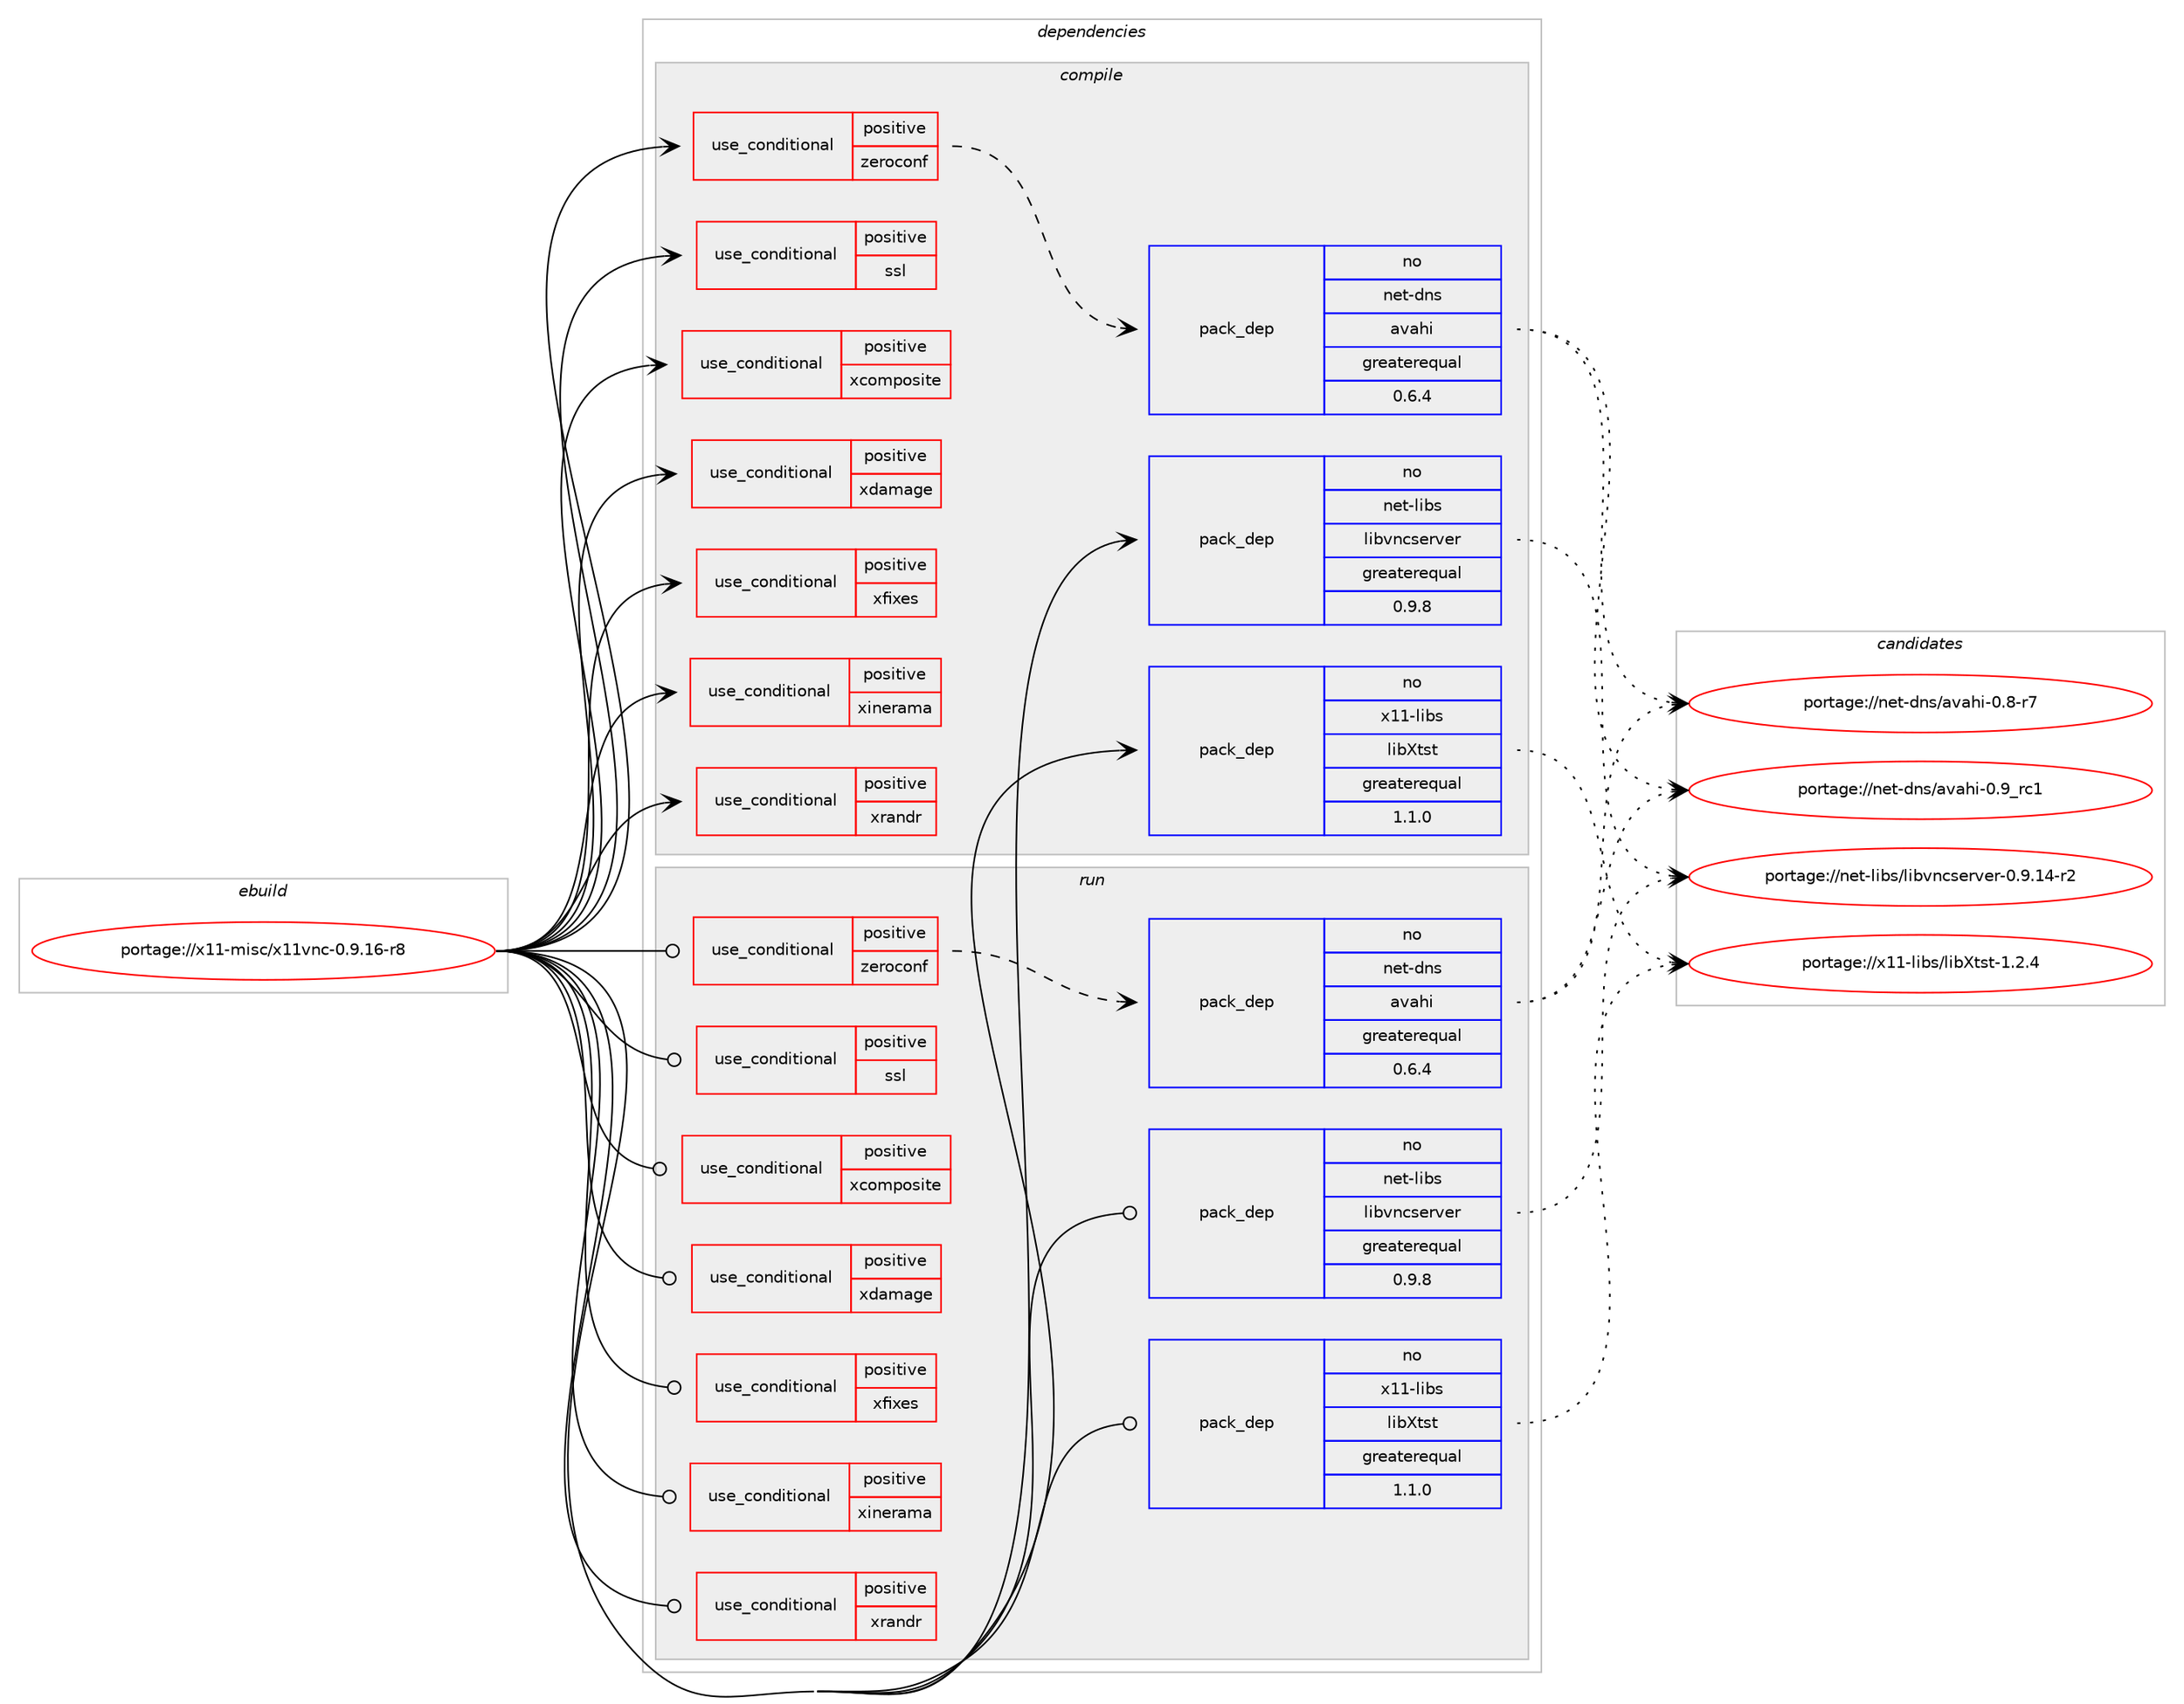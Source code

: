 digraph prolog {

# *************
# Graph options
# *************

newrank=true;
concentrate=true;
compound=true;
graph [rankdir=LR,fontname=Helvetica,fontsize=10,ranksep=1.5];#, ranksep=2.5, nodesep=0.2];
edge  [arrowhead=vee];
node  [fontname=Helvetica,fontsize=10];

# **********
# The ebuild
# **********

subgraph cluster_leftcol {
color=gray;
rank=same;
label=<<i>ebuild</i>>;
id [label="portage://x11-misc/x11vnc-0.9.16-r8", color=red, width=4, href="../x11-misc/x11vnc-0.9.16-r8.svg"];
}

# ****************
# The dependencies
# ****************

subgraph cluster_midcol {
color=gray;
label=<<i>dependencies</i>>;
subgraph cluster_compile {
fillcolor="#eeeeee";
style=filled;
label=<<i>compile</i>>;
subgraph cond119713 {
dependency230298 [label=<<TABLE BORDER="0" CELLBORDER="1" CELLSPACING="0" CELLPADDING="4"><TR><TD ROWSPAN="3" CELLPADDING="10">use_conditional</TD></TR><TR><TD>positive</TD></TR><TR><TD>ssl</TD></TR></TABLE>>, shape=none, color=red];
# *** BEGIN UNKNOWN DEPENDENCY TYPE (TODO) ***
# dependency230298 -> package_dependency(portage://x11-misc/x11vnc-0.9.16-r8,install,no,dev-libs,openssl,none,[,,],[slot(0),equal],[])
# *** END UNKNOWN DEPENDENCY TYPE (TODO) ***

}
id:e -> dependency230298:w [weight=20,style="solid",arrowhead="vee"];
subgraph cond119714 {
dependency230299 [label=<<TABLE BORDER="0" CELLBORDER="1" CELLSPACING="0" CELLPADDING="4"><TR><TD ROWSPAN="3" CELLPADDING="10">use_conditional</TD></TR><TR><TD>positive</TD></TR><TR><TD>xcomposite</TD></TR></TABLE>>, shape=none, color=red];
# *** BEGIN UNKNOWN DEPENDENCY TYPE (TODO) ***
# dependency230299 -> package_dependency(portage://x11-misc/x11vnc-0.9.16-r8,install,no,x11-libs,libXcomposite,none,[,,],[],[])
# *** END UNKNOWN DEPENDENCY TYPE (TODO) ***

}
id:e -> dependency230299:w [weight=20,style="solid",arrowhead="vee"];
subgraph cond119715 {
dependency230300 [label=<<TABLE BORDER="0" CELLBORDER="1" CELLSPACING="0" CELLPADDING="4"><TR><TD ROWSPAN="3" CELLPADDING="10">use_conditional</TD></TR><TR><TD>positive</TD></TR><TR><TD>xdamage</TD></TR></TABLE>>, shape=none, color=red];
# *** BEGIN UNKNOWN DEPENDENCY TYPE (TODO) ***
# dependency230300 -> package_dependency(portage://x11-misc/x11vnc-0.9.16-r8,install,no,x11-libs,libXdamage,none,[,,],[],[])
# *** END UNKNOWN DEPENDENCY TYPE (TODO) ***

}
id:e -> dependency230300:w [weight=20,style="solid",arrowhead="vee"];
subgraph cond119716 {
dependency230301 [label=<<TABLE BORDER="0" CELLBORDER="1" CELLSPACING="0" CELLPADDING="4"><TR><TD ROWSPAN="3" CELLPADDING="10">use_conditional</TD></TR><TR><TD>positive</TD></TR><TR><TD>xfixes</TD></TR></TABLE>>, shape=none, color=red];
# *** BEGIN UNKNOWN DEPENDENCY TYPE (TODO) ***
# dependency230301 -> package_dependency(portage://x11-misc/x11vnc-0.9.16-r8,install,no,x11-libs,libXfixes,none,[,,],[],[])
# *** END UNKNOWN DEPENDENCY TYPE (TODO) ***

}
id:e -> dependency230301:w [weight=20,style="solid",arrowhead="vee"];
subgraph cond119717 {
dependency230302 [label=<<TABLE BORDER="0" CELLBORDER="1" CELLSPACING="0" CELLPADDING="4"><TR><TD ROWSPAN="3" CELLPADDING="10">use_conditional</TD></TR><TR><TD>positive</TD></TR><TR><TD>xinerama</TD></TR></TABLE>>, shape=none, color=red];
# *** BEGIN UNKNOWN DEPENDENCY TYPE (TODO) ***
# dependency230302 -> package_dependency(portage://x11-misc/x11vnc-0.9.16-r8,install,no,x11-libs,libXinerama,none,[,,],[],[])
# *** END UNKNOWN DEPENDENCY TYPE (TODO) ***

}
id:e -> dependency230302:w [weight=20,style="solid",arrowhead="vee"];
subgraph cond119718 {
dependency230303 [label=<<TABLE BORDER="0" CELLBORDER="1" CELLSPACING="0" CELLPADDING="4"><TR><TD ROWSPAN="3" CELLPADDING="10">use_conditional</TD></TR><TR><TD>positive</TD></TR><TR><TD>xrandr</TD></TR></TABLE>>, shape=none, color=red];
# *** BEGIN UNKNOWN DEPENDENCY TYPE (TODO) ***
# dependency230303 -> package_dependency(portage://x11-misc/x11vnc-0.9.16-r8,install,no,x11-libs,libXrandr,none,[,,],[],[])
# *** END UNKNOWN DEPENDENCY TYPE (TODO) ***

}
id:e -> dependency230303:w [weight=20,style="solid",arrowhead="vee"];
subgraph cond119719 {
dependency230304 [label=<<TABLE BORDER="0" CELLBORDER="1" CELLSPACING="0" CELLPADDING="4"><TR><TD ROWSPAN="3" CELLPADDING="10">use_conditional</TD></TR><TR><TD>positive</TD></TR><TR><TD>zeroconf</TD></TR></TABLE>>, shape=none, color=red];
subgraph pack107268 {
dependency230305 [label=<<TABLE BORDER="0" CELLBORDER="1" CELLSPACING="0" CELLPADDING="4" WIDTH="220"><TR><TD ROWSPAN="6" CELLPADDING="30">pack_dep</TD></TR><TR><TD WIDTH="110">no</TD></TR><TR><TD>net-dns</TD></TR><TR><TD>avahi</TD></TR><TR><TD>greaterequal</TD></TR><TR><TD>0.6.4</TD></TR></TABLE>>, shape=none, color=blue];
}
dependency230304:e -> dependency230305:w [weight=20,style="dashed",arrowhead="vee"];
}
id:e -> dependency230304:w [weight=20,style="solid",arrowhead="vee"];
subgraph pack107269 {
dependency230306 [label=<<TABLE BORDER="0" CELLBORDER="1" CELLSPACING="0" CELLPADDING="4" WIDTH="220"><TR><TD ROWSPAN="6" CELLPADDING="30">pack_dep</TD></TR><TR><TD WIDTH="110">no</TD></TR><TR><TD>net-libs</TD></TR><TR><TD>libvncserver</TD></TR><TR><TD>greaterequal</TD></TR><TR><TD>0.9.8</TD></TR></TABLE>>, shape=none, color=blue];
}
id:e -> dependency230306:w [weight=20,style="solid",arrowhead="vee"];
# *** BEGIN UNKNOWN DEPENDENCY TYPE (TODO) ***
# id -> package_dependency(portage://x11-misc/x11vnc-0.9.16-r8,install,no,virtual,libcrypt,none,[,,],any_same_slot,[])
# *** END UNKNOWN DEPENDENCY TYPE (TODO) ***

# *** BEGIN UNKNOWN DEPENDENCY TYPE (TODO) ***
# id -> package_dependency(portage://x11-misc/x11vnc-0.9.16-r8,install,no,x11-base,xorg-proto,none,[,,],[],[])
# *** END UNKNOWN DEPENDENCY TYPE (TODO) ***

# *** BEGIN UNKNOWN DEPENDENCY TYPE (TODO) ***
# id -> package_dependency(portage://x11-misc/x11vnc-0.9.16-r8,install,no,x11-libs,libX11,none,[,,],[],[])
# *** END UNKNOWN DEPENDENCY TYPE (TODO) ***

# *** BEGIN UNKNOWN DEPENDENCY TYPE (TODO) ***
# id -> package_dependency(portage://x11-misc/x11vnc-0.9.16-r8,install,no,x11-libs,libXcursor,none,[,,],[],[])
# *** END UNKNOWN DEPENDENCY TYPE (TODO) ***

# *** BEGIN UNKNOWN DEPENDENCY TYPE (TODO) ***
# id -> package_dependency(portage://x11-misc/x11vnc-0.9.16-r8,install,no,x11-libs,libXext,none,[,,],[],[])
# *** END UNKNOWN DEPENDENCY TYPE (TODO) ***

# *** BEGIN UNKNOWN DEPENDENCY TYPE (TODO) ***
# id -> package_dependency(portage://x11-misc/x11vnc-0.9.16-r8,install,no,x11-libs,libXt,none,[,,],[],[])
# *** END UNKNOWN DEPENDENCY TYPE (TODO) ***

subgraph pack107270 {
dependency230307 [label=<<TABLE BORDER="0" CELLBORDER="1" CELLSPACING="0" CELLPADDING="4" WIDTH="220"><TR><TD ROWSPAN="6" CELLPADDING="30">pack_dep</TD></TR><TR><TD WIDTH="110">no</TD></TR><TR><TD>x11-libs</TD></TR><TR><TD>libXtst</TD></TR><TR><TD>greaterequal</TD></TR><TR><TD>1.1.0</TD></TR></TABLE>>, shape=none, color=blue];
}
id:e -> dependency230307:w [weight=20,style="solid",arrowhead="vee"];
}
subgraph cluster_compileandrun {
fillcolor="#eeeeee";
style=filled;
label=<<i>compile and run</i>>;
}
subgraph cluster_run {
fillcolor="#eeeeee";
style=filled;
label=<<i>run</i>>;
subgraph cond119720 {
dependency230308 [label=<<TABLE BORDER="0" CELLBORDER="1" CELLSPACING="0" CELLPADDING="4"><TR><TD ROWSPAN="3" CELLPADDING="10">use_conditional</TD></TR><TR><TD>positive</TD></TR><TR><TD>ssl</TD></TR></TABLE>>, shape=none, color=red];
# *** BEGIN UNKNOWN DEPENDENCY TYPE (TODO) ***
# dependency230308 -> package_dependency(portage://x11-misc/x11vnc-0.9.16-r8,run,no,dev-libs,openssl,none,[,,],[slot(0),equal],[])
# *** END UNKNOWN DEPENDENCY TYPE (TODO) ***

}
id:e -> dependency230308:w [weight=20,style="solid",arrowhead="odot"];
subgraph cond119721 {
dependency230309 [label=<<TABLE BORDER="0" CELLBORDER="1" CELLSPACING="0" CELLPADDING="4"><TR><TD ROWSPAN="3" CELLPADDING="10">use_conditional</TD></TR><TR><TD>positive</TD></TR><TR><TD>xcomposite</TD></TR></TABLE>>, shape=none, color=red];
# *** BEGIN UNKNOWN DEPENDENCY TYPE (TODO) ***
# dependency230309 -> package_dependency(portage://x11-misc/x11vnc-0.9.16-r8,run,no,x11-libs,libXcomposite,none,[,,],[],[])
# *** END UNKNOWN DEPENDENCY TYPE (TODO) ***

}
id:e -> dependency230309:w [weight=20,style="solid",arrowhead="odot"];
subgraph cond119722 {
dependency230310 [label=<<TABLE BORDER="0" CELLBORDER="1" CELLSPACING="0" CELLPADDING="4"><TR><TD ROWSPAN="3" CELLPADDING="10">use_conditional</TD></TR><TR><TD>positive</TD></TR><TR><TD>xdamage</TD></TR></TABLE>>, shape=none, color=red];
# *** BEGIN UNKNOWN DEPENDENCY TYPE (TODO) ***
# dependency230310 -> package_dependency(portage://x11-misc/x11vnc-0.9.16-r8,run,no,x11-libs,libXdamage,none,[,,],[],[])
# *** END UNKNOWN DEPENDENCY TYPE (TODO) ***

}
id:e -> dependency230310:w [weight=20,style="solid",arrowhead="odot"];
subgraph cond119723 {
dependency230311 [label=<<TABLE BORDER="0" CELLBORDER="1" CELLSPACING="0" CELLPADDING="4"><TR><TD ROWSPAN="3" CELLPADDING="10">use_conditional</TD></TR><TR><TD>positive</TD></TR><TR><TD>xfixes</TD></TR></TABLE>>, shape=none, color=red];
# *** BEGIN UNKNOWN DEPENDENCY TYPE (TODO) ***
# dependency230311 -> package_dependency(portage://x11-misc/x11vnc-0.9.16-r8,run,no,x11-libs,libXfixes,none,[,,],[],[])
# *** END UNKNOWN DEPENDENCY TYPE (TODO) ***

}
id:e -> dependency230311:w [weight=20,style="solid",arrowhead="odot"];
subgraph cond119724 {
dependency230312 [label=<<TABLE BORDER="0" CELLBORDER="1" CELLSPACING="0" CELLPADDING="4"><TR><TD ROWSPAN="3" CELLPADDING="10">use_conditional</TD></TR><TR><TD>positive</TD></TR><TR><TD>xinerama</TD></TR></TABLE>>, shape=none, color=red];
# *** BEGIN UNKNOWN DEPENDENCY TYPE (TODO) ***
# dependency230312 -> package_dependency(portage://x11-misc/x11vnc-0.9.16-r8,run,no,x11-libs,libXinerama,none,[,,],[],[])
# *** END UNKNOWN DEPENDENCY TYPE (TODO) ***

}
id:e -> dependency230312:w [weight=20,style="solid",arrowhead="odot"];
subgraph cond119725 {
dependency230313 [label=<<TABLE BORDER="0" CELLBORDER="1" CELLSPACING="0" CELLPADDING="4"><TR><TD ROWSPAN="3" CELLPADDING="10">use_conditional</TD></TR><TR><TD>positive</TD></TR><TR><TD>xrandr</TD></TR></TABLE>>, shape=none, color=red];
# *** BEGIN UNKNOWN DEPENDENCY TYPE (TODO) ***
# dependency230313 -> package_dependency(portage://x11-misc/x11vnc-0.9.16-r8,run,no,x11-libs,libXrandr,none,[,,],[],[])
# *** END UNKNOWN DEPENDENCY TYPE (TODO) ***

}
id:e -> dependency230313:w [weight=20,style="solid",arrowhead="odot"];
subgraph cond119726 {
dependency230314 [label=<<TABLE BORDER="0" CELLBORDER="1" CELLSPACING="0" CELLPADDING="4"><TR><TD ROWSPAN="3" CELLPADDING="10">use_conditional</TD></TR><TR><TD>positive</TD></TR><TR><TD>zeroconf</TD></TR></TABLE>>, shape=none, color=red];
subgraph pack107271 {
dependency230315 [label=<<TABLE BORDER="0" CELLBORDER="1" CELLSPACING="0" CELLPADDING="4" WIDTH="220"><TR><TD ROWSPAN="6" CELLPADDING="30">pack_dep</TD></TR><TR><TD WIDTH="110">no</TD></TR><TR><TD>net-dns</TD></TR><TR><TD>avahi</TD></TR><TR><TD>greaterequal</TD></TR><TR><TD>0.6.4</TD></TR></TABLE>>, shape=none, color=blue];
}
dependency230314:e -> dependency230315:w [weight=20,style="dashed",arrowhead="vee"];
}
id:e -> dependency230314:w [weight=20,style="solid",arrowhead="odot"];
# *** BEGIN UNKNOWN DEPENDENCY TYPE (TODO) ***
# id -> package_dependency(portage://x11-misc/x11vnc-0.9.16-r8,run,no,dev-lang,tk,none,[,,],[slot(0)],[])
# *** END UNKNOWN DEPENDENCY TYPE (TODO) ***

subgraph pack107272 {
dependency230316 [label=<<TABLE BORDER="0" CELLBORDER="1" CELLSPACING="0" CELLPADDING="4" WIDTH="220"><TR><TD ROWSPAN="6" CELLPADDING="30">pack_dep</TD></TR><TR><TD WIDTH="110">no</TD></TR><TR><TD>net-libs</TD></TR><TR><TD>libvncserver</TD></TR><TR><TD>greaterequal</TD></TR><TR><TD>0.9.8</TD></TR></TABLE>>, shape=none, color=blue];
}
id:e -> dependency230316:w [weight=20,style="solid",arrowhead="odot"];
# *** BEGIN UNKNOWN DEPENDENCY TYPE (TODO) ***
# id -> package_dependency(portage://x11-misc/x11vnc-0.9.16-r8,run,no,virtual,libcrypt,none,[,,],any_same_slot,[])
# *** END UNKNOWN DEPENDENCY TYPE (TODO) ***

# *** BEGIN UNKNOWN DEPENDENCY TYPE (TODO) ***
# id -> package_dependency(portage://x11-misc/x11vnc-0.9.16-r8,run,no,x11-libs,libX11,none,[,,],[],[])
# *** END UNKNOWN DEPENDENCY TYPE (TODO) ***

# *** BEGIN UNKNOWN DEPENDENCY TYPE (TODO) ***
# id -> package_dependency(portage://x11-misc/x11vnc-0.9.16-r8,run,no,x11-libs,libXcursor,none,[,,],[],[])
# *** END UNKNOWN DEPENDENCY TYPE (TODO) ***

# *** BEGIN UNKNOWN DEPENDENCY TYPE (TODO) ***
# id -> package_dependency(portage://x11-misc/x11vnc-0.9.16-r8,run,no,x11-libs,libXext,none,[,,],[],[])
# *** END UNKNOWN DEPENDENCY TYPE (TODO) ***

subgraph pack107273 {
dependency230317 [label=<<TABLE BORDER="0" CELLBORDER="1" CELLSPACING="0" CELLPADDING="4" WIDTH="220"><TR><TD ROWSPAN="6" CELLPADDING="30">pack_dep</TD></TR><TR><TD WIDTH="110">no</TD></TR><TR><TD>x11-libs</TD></TR><TR><TD>libXtst</TD></TR><TR><TD>greaterequal</TD></TR><TR><TD>1.1.0</TD></TR></TABLE>>, shape=none, color=blue];
}
id:e -> dependency230317:w [weight=20,style="solid",arrowhead="odot"];
}
}

# **************
# The candidates
# **************

subgraph cluster_choices {
rank=same;
color=gray;
label=<<i>candidates</i>>;

subgraph choice107268 {
color=black;
nodesep=1;
choice11010111645100110115479711897104105454846564511455 [label="portage://net-dns/avahi-0.8-r7", color=red, width=4,href="../net-dns/avahi-0.8-r7.svg"];
choice1101011164510011011547971189710410545484657951149949 [label="portage://net-dns/avahi-0.9_rc1", color=red, width=4,href="../net-dns/avahi-0.9_rc1.svg"];
dependency230305:e -> choice11010111645100110115479711897104105454846564511455:w [style=dotted,weight="100"];
dependency230305:e -> choice1101011164510011011547971189710410545484657951149949:w [style=dotted,weight="100"];
}
subgraph choice107269 {
color=black;
nodesep=1;
choice1101011164510810598115471081059811811099115101114118101114454846574649524511450 [label="portage://net-libs/libvncserver-0.9.14-r2", color=red, width=4,href="../net-libs/libvncserver-0.9.14-r2.svg"];
dependency230306:e -> choice1101011164510810598115471081059811811099115101114118101114454846574649524511450:w [style=dotted,weight="100"];
}
subgraph choice107270 {
color=black;
nodesep=1;
choice12049494510810598115471081059888116115116454946504652 [label="portage://x11-libs/libXtst-1.2.4", color=red, width=4,href="../x11-libs/libXtst-1.2.4.svg"];
dependency230307:e -> choice12049494510810598115471081059888116115116454946504652:w [style=dotted,weight="100"];
}
subgraph choice107271 {
color=black;
nodesep=1;
choice11010111645100110115479711897104105454846564511455 [label="portage://net-dns/avahi-0.8-r7", color=red, width=4,href="../net-dns/avahi-0.8-r7.svg"];
choice1101011164510011011547971189710410545484657951149949 [label="portage://net-dns/avahi-0.9_rc1", color=red, width=4,href="../net-dns/avahi-0.9_rc1.svg"];
dependency230315:e -> choice11010111645100110115479711897104105454846564511455:w [style=dotted,weight="100"];
dependency230315:e -> choice1101011164510011011547971189710410545484657951149949:w [style=dotted,weight="100"];
}
subgraph choice107272 {
color=black;
nodesep=1;
choice1101011164510810598115471081059811811099115101114118101114454846574649524511450 [label="portage://net-libs/libvncserver-0.9.14-r2", color=red, width=4,href="../net-libs/libvncserver-0.9.14-r2.svg"];
dependency230316:e -> choice1101011164510810598115471081059811811099115101114118101114454846574649524511450:w [style=dotted,weight="100"];
}
subgraph choice107273 {
color=black;
nodesep=1;
choice12049494510810598115471081059888116115116454946504652 [label="portage://x11-libs/libXtst-1.2.4", color=red, width=4,href="../x11-libs/libXtst-1.2.4.svg"];
dependency230317:e -> choice12049494510810598115471081059888116115116454946504652:w [style=dotted,weight="100"];
}
}

}
